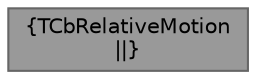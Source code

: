 digraph "TCbRelativeMotion"
{
 // LATEX_PDF_SIZE
  bgcolor="transparent";
  edge [fontname=Helvetica,fontsize=10,labelfontname=Helvetica,labelfontsize=10];
  node [fontname=Helvetica,fontsize=10,shape=box,height=0.2,width=0.4];
  Node1 [label="{TCbRelativeMotion\n||}",height=0.2,width=0.4,color="gray40", fillcolor="grey60", style="filled", fontcolor="black",tooltip=" "];
}
